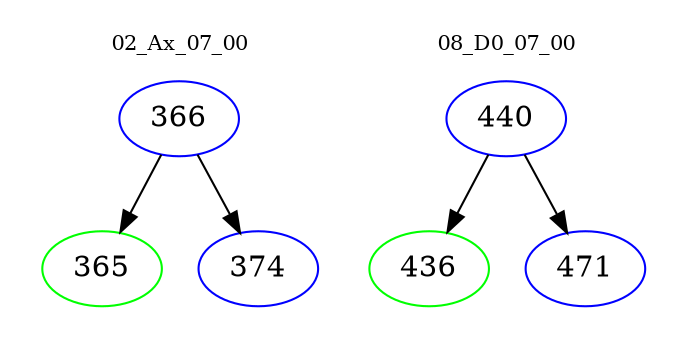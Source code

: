 digraph{
subgraph cluster_0 {
color = white
label = "02_Ax_07_00";
fontsize=10;
T0_366 [label="366", color="blue"]
T0_366 -> T0_365 [color="black"]
T0_365 [label="365", color="green"]
T0_366 -> T0_374 [color="black"]
T0_374 [label="374", color="blue"]
}
subgraph cluster_1 {
color = white
label = "08_D0_07_00";
fontsize=10;
T1_440 [label="440", color="blue"]
T1_440 -> T1_436 [color="black"]
T1_436 [label="436", color="green"]
T1_440 -> T1_471 [color="black"]
T1_471 [label="471", color="blue"]
}
}
